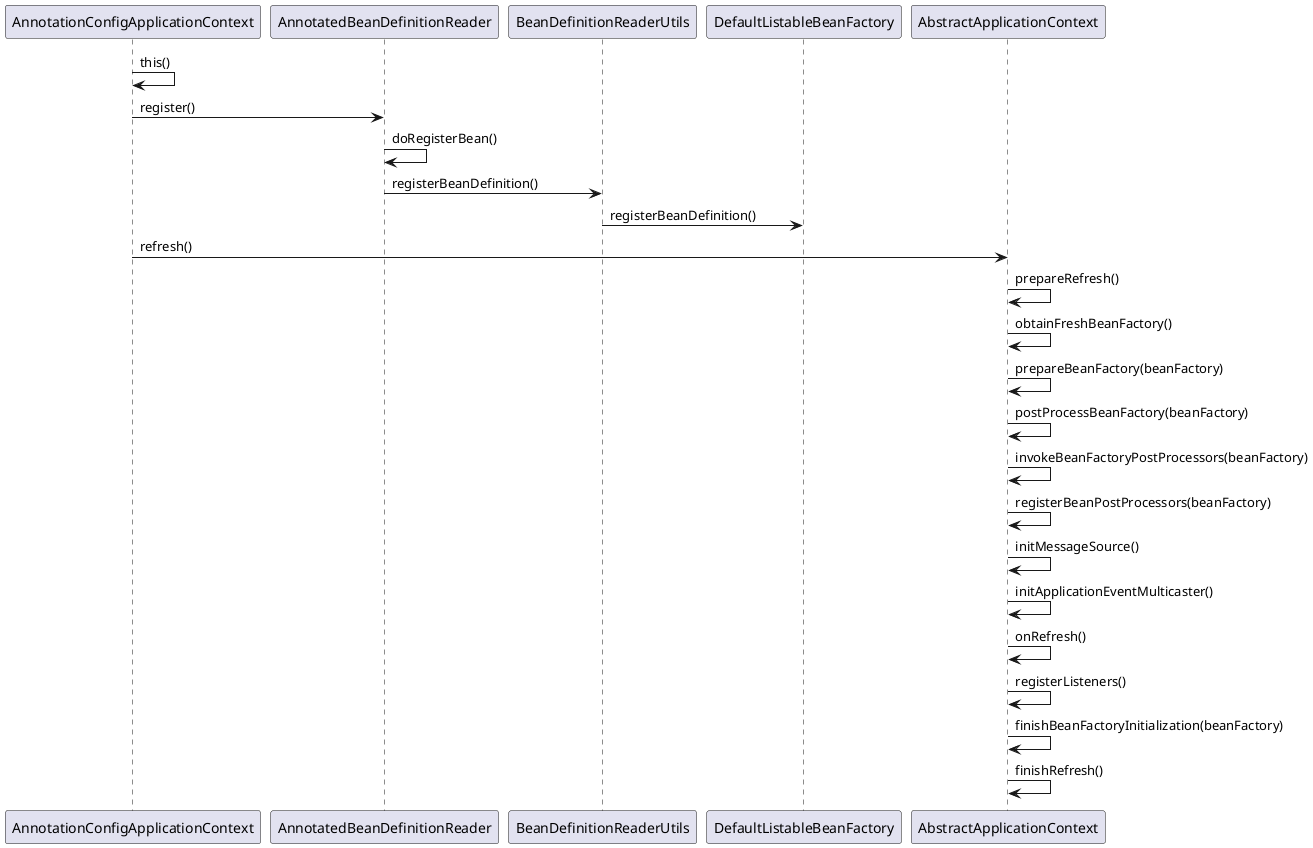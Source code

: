 @startuml
AnnotationConfigApplicationContext -> AnnotationConfigApplicationContext: this()
AnnotationConfigApplicationContext -> AnnotatedBeanDefinitionReader: register()
AnnotatedBeanDefinitionReader -> AnnotatedBeanDefinitionReader: doRegisterBean()
AnnotatedBeanDefinitionReader -> BeanDefinitionReaderUtils: registerBeanDefinition()
BeanDefinitionReaderUtils -> DefaultListableBeanFactory:registerBeanDefinition()

AnnotationConfigApplicationContext -> AbstractApplicationContext:refresh()
AbstractApplicationContext -> AbstractApplicationContext:prepareRefresh()
AbstractApplicationContext -> AbstractApplicationContext:obtainFreshBeanFactory()
AbstractApplicationContext -> AbstractApplicationContext:prepareBeanFactory(beanFactory)
AbstractApplicationContext -> AbstractApplicationContext:postProcessBeanFactory(beanFactory)
AbstractApplicationContext -> AbstractApplicationContext:invokeBeanFactoryPostProcessors(beanFactory)
AbstractApplicationContext -> AbstractApplicationContext:registerBeanPostProcessors(beanFactory)
AbstractApplicationContext -> AbstractApplicationContext:initMessageSource()
AbstractApplicationContext -> AbstractApplicationContext:initApplicationEventMulticaster()
AbstractApplicationContext -> AbstractApplicationContext:onRefresh()
AbstractApplicationContext -> AbstractApplicationContext:registerListeners()
AbstractApplicationContext -> AbstractApplicationContext:finishBeanFactoryInitialization(beanFactory)
AbstractApplicationContext -> AbstractApplicationContext:finishRefresh()



@enduml